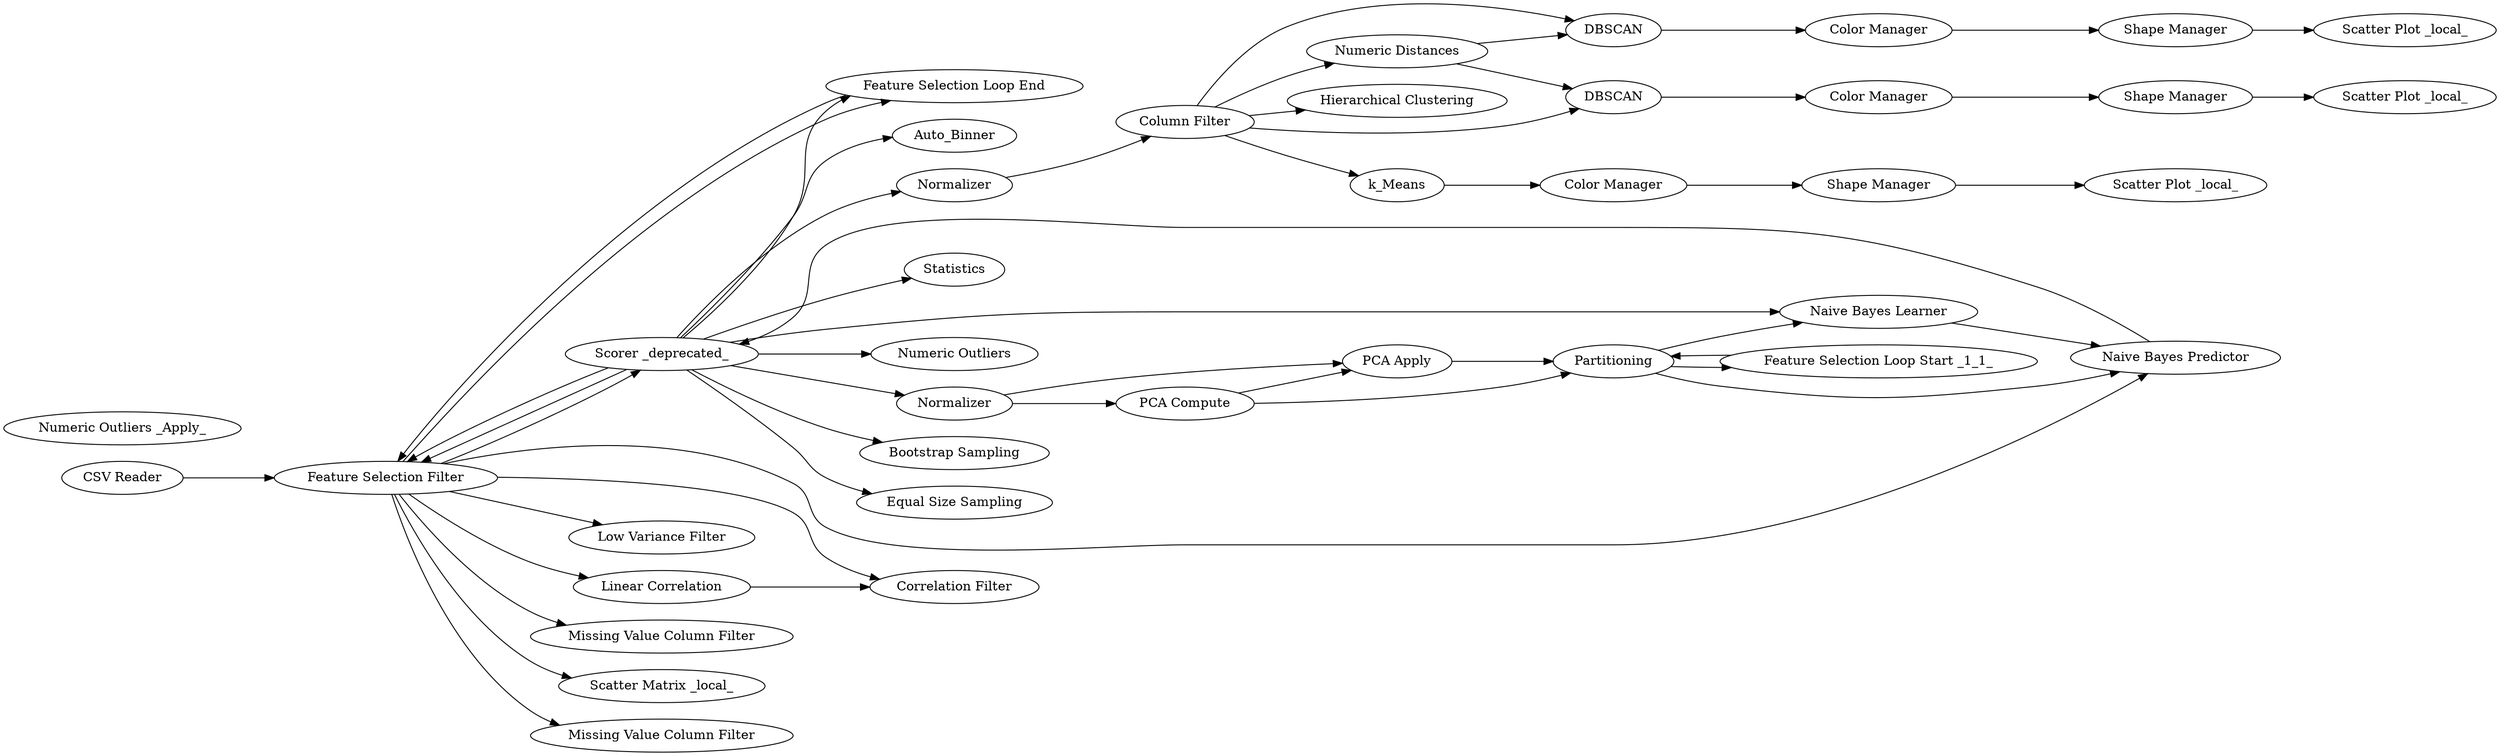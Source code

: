 digraph {
	1 [label="CSV Reader"]
	2 [label=PCA]
	3 [label="String To Number"]
	4 [label="PCA Compute"]
	5 [label="PCA Apply"]
	6 [label="PCA Inversion"]
	7 [label="Missing Value"]
	8 [label="Column Filter"]
	9 [label=Statistics]
	10 [label="Column Filter"]
	11 [label="Data Explorer"]
	12 [label="Correlation Filter"]
	13 [label="Low Variance Filter"]
	14 [label="Linear Correlation"]
	15 [label="Missing Value Column Filter"]
	16 [label="Numeric Outliers"]
	17 [label="Numeric Outliers _Apply_"]
	20 [label=DBSCAN]
	21 [label="Numeric Distances"]
	22 [label="Scatter Matrix _local_"]
	2 [label="Feature Selection Loop End"]
	3 [label="Feature Selection Filter"]
	6 [label=Partitioning]
	7 [label="Scorer _deprecated_"]
	8 [label="Feature Selection Loop Start _1_1_"]
	10 [label="Naive Bayes Predictor"]
	11 [label="Naive Bayes Learner"]
	30 [label=Normalizer]
	31 [label="Bootstrap Sampling"]
	32 [label="Equal Size Sampling"]
	33 [label=Auto_Binner]
	34 [label="Column Filter"]
	36 [label="Hierarchical Clustering"]
	38 [label=k_Means]
	39 [label="Color Manager"]
	40 [label="Shape Manager"]
	41 [label="Scatter Plot _local_"]
	42 [label=Normalizer]
	43 [label="Shape Manager"]
	44 [label="Scatter Plot _local_"]
	45 [label="Color Manager"]
	46 [label=DBSCAN]
	47 [label="Scatter Plot _local_"]
	48 [label="Color Manager"]
	49 [label="Shape Manager"]
	50 [label="Missing Value Column Filter"]
	2 -> 3
	6 -> 10
	6 -> 11
	7 -> 2
	8 -> 6
	10 -> 7
	11 -> 10
	1 -> 3
	3 -> 2
	3 -> 7
	3 -> 10
	3 -> 15
	3 -> 14
	3 -> 13
	3 -> 12
	3 -> 22
	3 -> 50
	4 -> 5
	4 -> 6
	5 -> 6
	6 -> 8
	7 -> 11
	7 -> 9
	7 -> 16
	7 -> 31
	7 -> 30
	7 -> 3
	7 -> 3
	7 -> 33
	7 -> 32
	7 -> 42
	14 -> 12
	20 -> 45
	21 -> 20
	21 -> 46
	30 -> 4
	30 -> 5
	34 -> 38
	34 -> 36
	34 -> 46
	34 -> 20
	34 -> 21
	38 -> 39
	39 -> 40
	40 -> 41
	42 -> 34
	43 -> 44
	45 -> 43
	46 -> 48
	48 -> 49
	49 -> 47
	rankdir=LR
}
